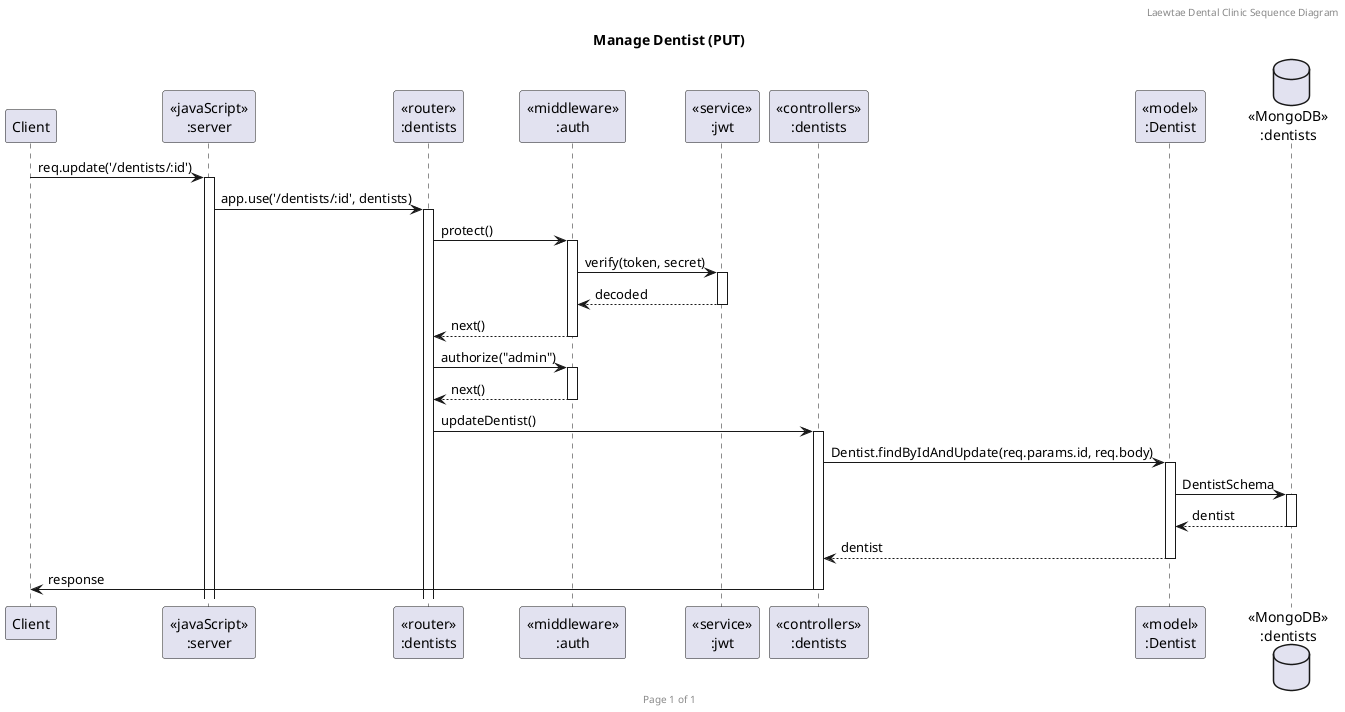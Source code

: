 @startuml Manage Dentist (PUT)

header Laewtae Dental Clinic Sequence Diagram
footer Page %page% of %lastpage%
title "Manage Dentist (PUT)"

participant "Client" as client
participant "<<javaScript>>\n:server" as server
participant "<<router>>\n:dentists" as routerDentists
participant "<<middleware>>\n:auth" as auth
participant "<<service>>\n:jwt" as jwt
participant "<<controllers>>\n:dentists" as controllersDentists
participant "<<model>>\n:Dentist" as modelDentist
database "<<MongoDB>>\n:dentists" as DentistsDatabase

client->server ++:req.update('/dentists/:id')
server->routerDentists ++:app.use('/dentists/:id', dentists)
routerDentists -> auth ++:protect()
auth -> jwt ++:verify(token, secret)
auth <-- jwt --:decoded
routerDentists <-- auth --:next()

routerDentists -> auth ++:authorize("admin")
routerDentists <-- auth --:next()

routerDentists -> controllersDentists ++:updateDentist()

controllersDentists->modelDentist ++:Dentist.findByIdAndUpdate(req.params.id, req.body)
modelDentist ->DentistsDatabase ++: DentistSchema
modelDentist <-- DentistsDatabase --: dentist
controllersDentists <-- modelDentist --: dentist

client <- controllersDentists --:response

@enduml